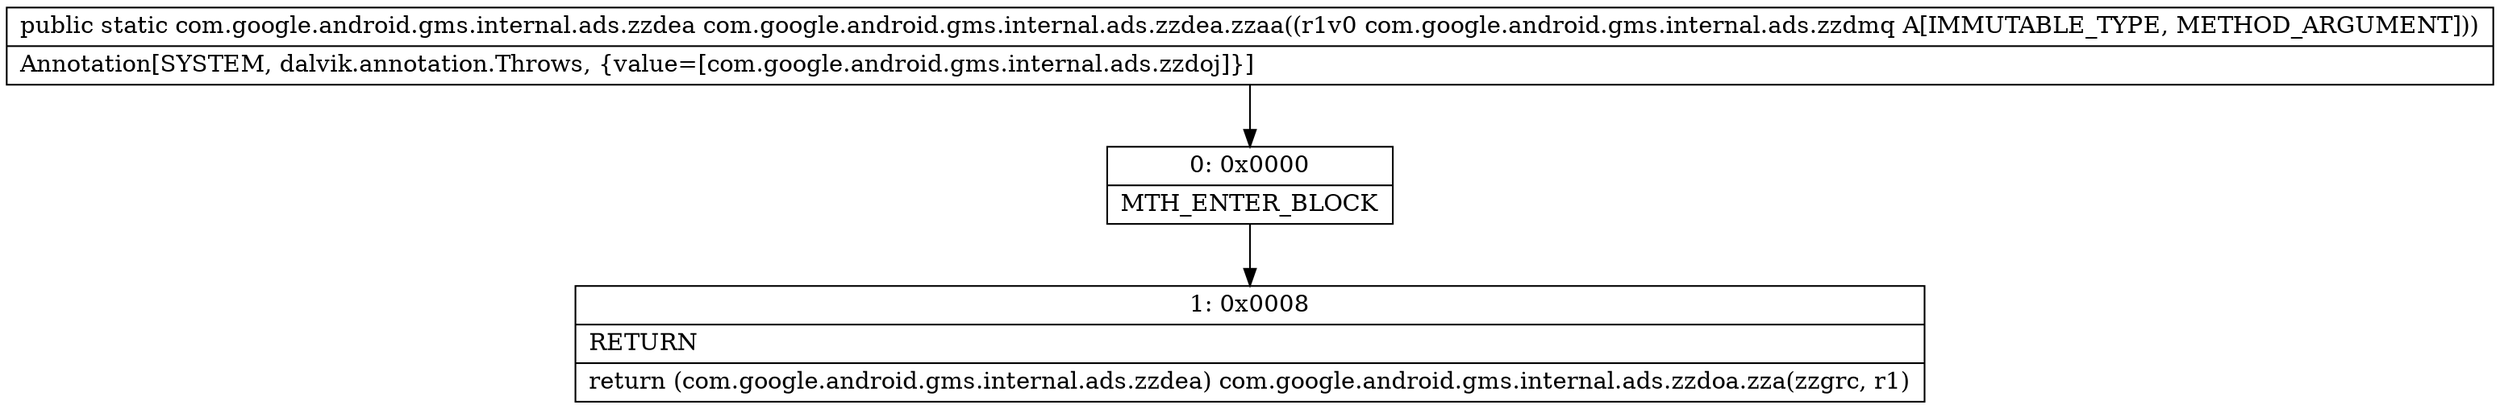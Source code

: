 digraph "CFG forcom.google.android.gms.internal.ads.zzdea.zzaa(Lcom\/google\/android\/gms\/internal\/ads\/zzdmq;)Lcom\/google\/android\/gms\/internal\/ads\/zzdea;" {
Node_0 [shape=record,label="{0\:\ 0x0000|MTH_ENTER_BLOCK\l}"];
Node_1 [shape=record,label="{1\:\ 0x0008|RETURN\l|return (com.google.android.gms.internal.ads.zzdea) com.google.android.gms.internal.ads.zzdoa.zza(zzgrc, r1)\l}"];
MethodNode[shape=record,label="{public static com.google.android.gms.internal.ads.zzdea com.google.android.gms.internal.ads.zzdea.zzaa((r1v0 com.google.android.gms.internal.ads.zzdmq A[IMMUTABLE_TYPE, METHOD_ARGUMENT]))  | Annotation[SYSTEM, dalvik.annotation.Throws, \{value=[com.google.android.gms.internal.ads.zzdoj]\}]\l}"];
MethodNode -> Node_0;
Node_0 -> Node_1;
}

